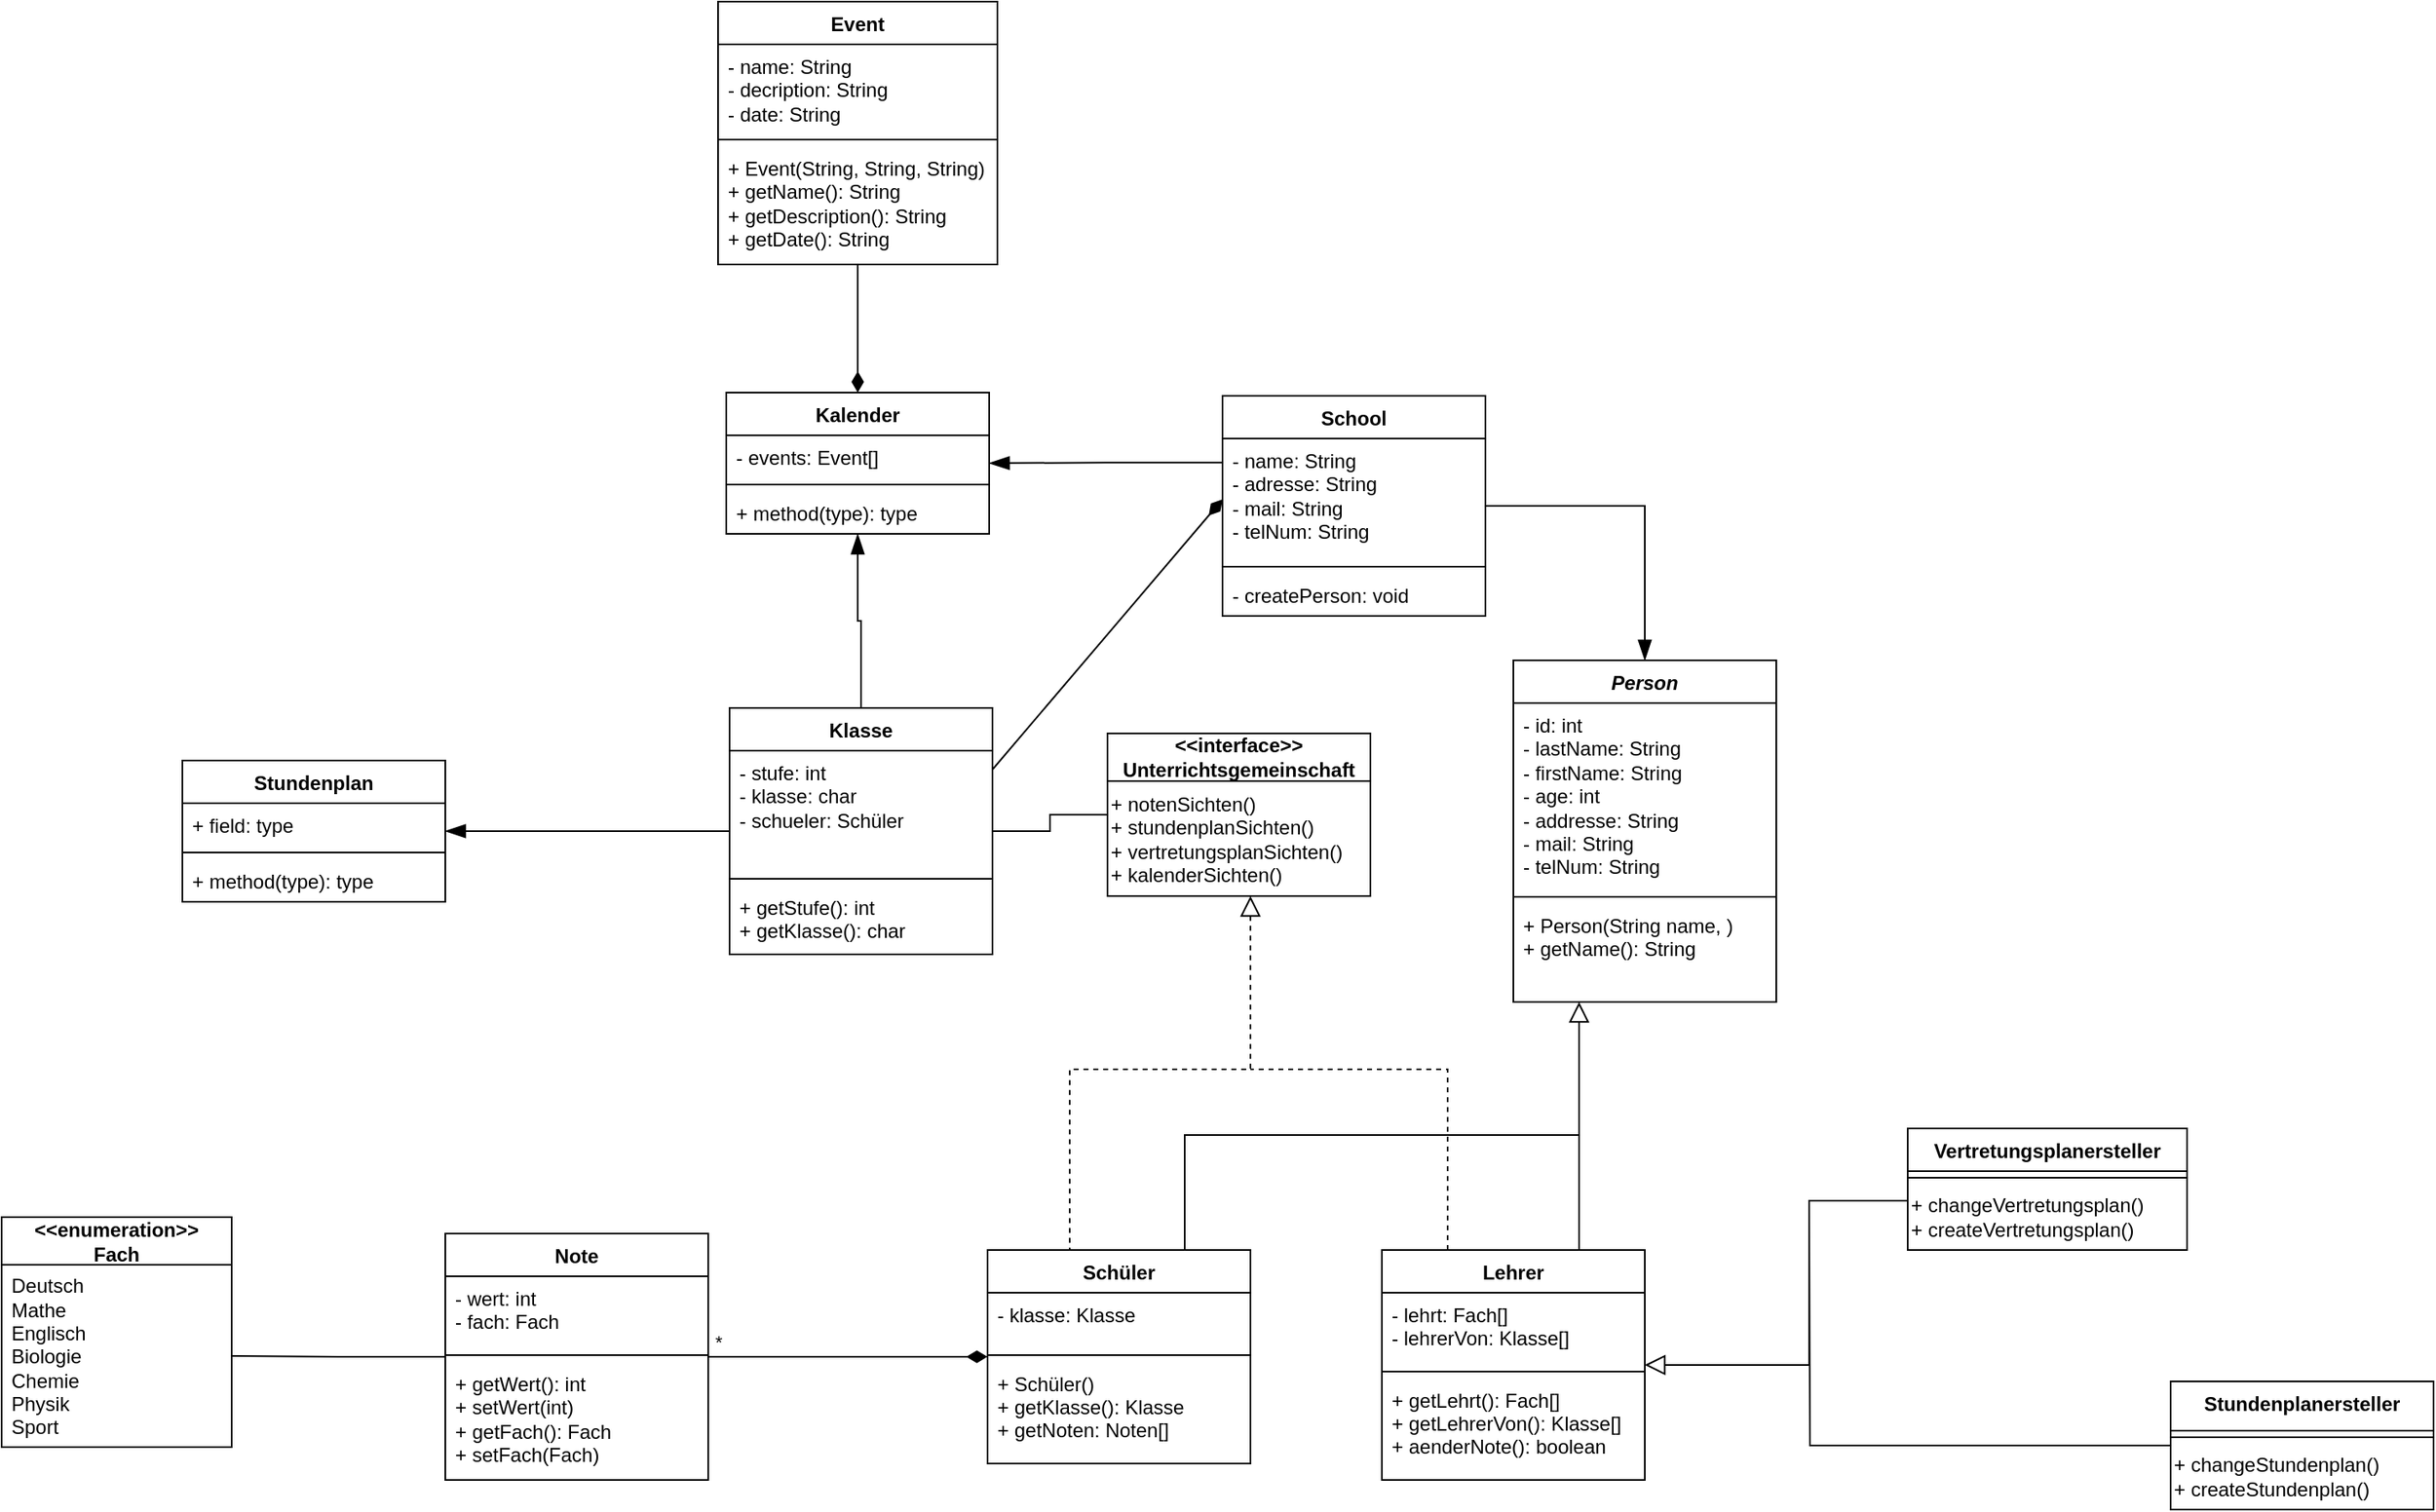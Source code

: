 <mxfile version="24.2.5" type="github">
  <diagram id="C5RBs43oDa-KdzZeNtuy" name="Page-1">
    <mxGraphModel dx="1634" dy="2759" grid="1" gridSize="10" guides="1" tooltips="1" connect="1" arrows="1" fold="1" page="1" pageScale="1" pageWidth="827" pageHeight="1169" math="0" shadow="0">
      <root>
        <mxCell id="WIyWlLk6GJQsqaUBKTNV-0" />
        <mxCell id="WIyWlLk6GJQsqaUBKTNV-1" parent="WIyWlLk6GJQsqaUBKTNV-0" />
        <mxCell id="5Cg1DQGmmBew_H07fwid-9" style="edgeStyle=orthogonalEdgeStyle;rounded=0;orthogonalLoop=1;jettySize=auto;html=1;entryX=1;entryY=0.5;entryDx=0;entryDy=0;endArrow=none;endFill=0;startArrow=diamondThin;startFill=1;startSize=10;" parent="WIyWlLk6GJQsqaUBKTNV-1" source="zkfFHV4jXpPFQw0GAbJ--0" target="rrHhDad-GqAPhSAh23OG-0" edge="1">
          <mxGeometry relative="1" as="geometry" />
        </mxCell>
        <mxCell id="5Cg1DQGmmBew_H07fwid-10" value="*" style="edgeLabel;html=1;align=center;verticalAlign=middle;resizable=0;points=[];" parent="5Cg1DQGmmBew_H07fwid-9" vertex="1" connectable="0">
          <mxGeometry x="0.87" y="-3" relative="1" as="geometry">
            <mxPoint x="-5" y="-6" as="offset" />
          </mxGeometry>
        </mxCell>
        <mxCell id="zkfFHV4jXpPFQw0GAbJ--0" value="Schüler" style="swimlane;fontStyle=1;align=center;verticalAlign=top;childLayout=stackLayout;horizontal=1;startSize=26;horizontalStack=0;resizeParent=1;resizeLast=0;collapsible=1;marginBottom=0;rounded=0;shadow=0;strokeWidth=1;" parent="WIyWlLk6GJQsqaUBKTNV-1" vertex="1">
          <mxGeometry x="-160" y="-840" width="160" height="130" as="geometry">
            <mxRectangle x="-160" y="-840" width="160" height="26" as="alternateBounds" />
          </mxGeometry>
        </mxCell>
        <mxCell id="zkfFHV4jXpPFQw0GAbJ--1" value="- klasse: Klasse&#xa;" style="text;align=left;verticalAlign=top;spacingLeft=4;spacingRight=4;overflow=hidden;rotatable=0;points=[[0,0.5],[1,0.5]];portConstraint=eastwest;" parent="zkfFHV4jXpPFQw0GAbJ--0" vertex="1">
          <mxGeometry y="26" width="160" height="34" as="geometry" />
        </mxCell>
        <mxCell id="zkfFHV4jXpPFQw0GAbJ--4" value="" style="line;html=1;strokeWidth=1;align=left;verticalAlign=middle;spacingTop=-1;spacingLeft=3;spacingRight=3;rotatable=0;labelPosition=right;points=[];portConstraint=eastwest;" parent="zkfFHV4jXpPFQw0GAbJ--0" vertex="1">
          <mxGeometry y="60" width="160" height="8" as="geometry" />
        </mxCell>
        <mxCell id="zkfFHV4jXpPFQw0GAbJ--5" value="+ Schüler()&#xa;+ getKlasse(): Klasse&#xa;+ getNoten: Noten[]" style="text;align=left;verticalAlign=top;spacingLeft=4;spacingRight=4;overflow=hidden;rotatable=0;points=[[0,0.5],[1,0.5]];portConstraint=eastwest;" parent="zkfFHV4jXpPFQw0GAbJ--0" vertex="1">
          <mxGeometry y="68" width="160" height="52" as="geometry" />
        </mxCell>
        <mxCell id="WbwawXartxjEZme_BU2b-23" style="edgeStyle=orthogonalEdgeStyle;rounded=0;orthogonalLoop=1;jettySize=auto;html=1;endArrow=block;endFill=0;endSize=10;entryX=1;entryY=0.5;entryDx=0;entryDy=0;" parent="WIyWlLk6GJQsqaUBKTNV-1" source="zkfFHV4jXpPFQw0GAbJ--6" target="zkfFHV4jXpPFQw0GAbJ--17" edge="1">
          <mxGeometry relative="1" as="geometry">
            <Array as="points">
              <mxPoint x="340" y="-870" />
              <mxPoint x="340" y="-770" />
            </Array>
            <mxPoint x="270" y="-770" as="targetPoint" />
          </mxGeometry>
        </mxCell>
        <mxCell id="zkfFHV4jXpPFQw0GAbJ--6" value="Vertretungsplanersteller&#xa;&#xa;" style="swimlane;fontStyle=1;align=center;verticalAlign=top;childLayout=stackLayout;horizontal=1;startSize=26;horizontalStack=0;resizeParent=1;resizeLast=0;collapsible=1;marginBottom=0;rounded=0;shadow=0;strokeWidth=1;" parent="WIyWlLk6GJQsqaUBKTNV-1" vertex="1">
          <mxGeometry x="400" y="-914" width="170" height="74" as="geometry">
            <mxRectangle x="130" y="380" width="160" height="26" as="alternateBounds" />
          </mxGeometry>
        </mxCell>
        <mxCell id="zkfFHV4jXpPFQw0GAbJ--9" value="" style="line;html=1;strokeWidth=1;align=left;verticalAlign=middle;spacingTop=-1;spacingLeft=3;spacingRight=3;rotatable=0;labelPosition=right;points=[];portConstraint=eastwest;" parent="zkfFHV4jXpPFQw0GAbJ--6" vertex="1">
          <mxGeometry y="26" width="170" height="8" as="geometry" />
        </mxCell>
        <mxCell id="WbwawXartxjEZme_BU2b-26" value="&lt;div align=&quot;left&quot;&gt;+ changeVertretungsplan()&lt;/div&gt;&lt;div align=&quot;left&quot;&gt;+ createVertretungsplan()&lt;/div&gt;" style="text;html=1;align=left;verticalAlign=middle;resizable=0;points=[];autosize=1;strokeColor=none;fillColor=none;" parent="zkfFHV4jXpPFQw0GAbJ--6" vertex="1">
          <mxGeometry y="34" width="170" height="40" as="geometry" />
        </mxCell>
        <mxCell id="WbwawXartxjEZme_BU2b-25" style="edgeStyle=orthogonalEdgeStyle;rounded=0;orthogonalLoop=1;jettySize=auto;html=1;endArrow=none;endFill=0;" parent="WIyWlLk6GJQsqaUBKTNV-1" source="zkfFHV4jXpPFQw0GAbJ--13" edge="1">
          <mxGeometry relative="1" as="geometry">
            <mxPoint x="340" y="-870" as="targetPoint" />
          </mxGeometry>
        </mxCell>
        <mxCell id="zkfFHV4jXpPFQw0GAbJ--13" value="Stundenplanersteller" style="swimlane;fontStyle=1;align=center;verticalAlign=top;childLayout=stackLayout;horizontal=1;startSize=30;horizontalStack=0;resizeParent=1;resizeLast=0;collapsible=1;marginBottom=0;rounded=0;shadow=0;strokeWidth=1;" parent="WIyWlLk6GJQsqaUBKTNV-1" vertex="1">
          <mxGeometry x="560" y="-760" width="160" height="78" as="geometry">
            <mxRectangle x="340" y="380" width="170" height="26" as="alternateBounds" />
          </mxGeometry>
        </mxCell>
        <mxCell id="zkfFHV4jXpPFQw0GAbJ--15" value="" style="line;html=1;strokeWidth=1;align=left;verticalAlign=middle;spacingTop=-1;spacingLeft=3;spacingRight=3;rotatable=0;labelPosition=right;points=[];portConstraint=eastwest;" parent="zkfFHV4jXpPFQw0GAbJ--13" vertex="1">
          <mxGeometry y="30" width="160" height="8" as="geometry" />
        </mxCell>
        <mxCell id="WbwawXartxjEZme_BU2b-27" value="&lt;div align=&quot;left&quot;&gt;+ changeStundenplan()&lt;/div&gt;&lt;div align=&quot;left&quot;&gt;+ createStundenplan()&lt;/div&gt;" style="text;html=1;align=left;verticalAlign=middle;resizable=0;points=[];autosize=1;strokeColor=none;fillColor=none;" parent="zkfFHV4jXpPFQw0GAbJ--13" vertex="1">
          <mxGeometry y="38" width="160" height="40" as="geometry" />
        </mxCell>
        <mxCell id="WbwawXartxjEZme_BU2b-21" style="edgeStyle=orthogonalEdgeStyle;rounded=0;orthogonalLoop=1;jettySize=auto;html=1;endArrow=none;endFill=0;dashed=1;" parent="WIyWlLk6GJQsqaUBKTNV-1" source="zkfFHV4jXpPFQw0GAbJ--17" edge="1">
          <mxGeometry relative="1" as="geometry">
            <mxPoint y="-950" as="targetPoint" />
            <Array as="points">
              <mxPoint x="120" y="-950" />
              <mxPoint x="70" y="-950" />
            </Array>
          </mxGeometry>
        </mxCell>
        <mxCell id="zkfFHV4jXpPFQw0GAbJ--17" value="Lehrer" style="swimlane;fontStyle=1;align=center;verticalAlign=top;childLayout=stackLayout;horizontal=1;startSize=26;horizontalStack=0;resizeParent=1;resizeLast=0;collapsible=1;marginBottom=0;rounded=0;shadow=0;strokeWidth=1;" parent="WIyWlLk6GJQsqaUBKTNV-1" vertex="1">
          <mxGeometry x="80" y="-840" width="160" height="140" as="geometry">
            <mxRectangle x="80" y="-840" width="160" height="26" as="alternateBounds" />
          </mxGeometry>
        </mxCell>
        <mxCell id="zkfFHV4jXpPFQw0GAbJ--18" value="- lehrt: Fach[]&#xa;- lehrerVon: Klasse[]&#xa;" style="text;align=left;verticalAlign=top;spacingLeft=4;spacingRight=4;overflow=hidden;rotatable=0;points=[[0,0.5],[1,0.5]];portConstraint=eastwest;" parent="zkfFHV4jXpPFQw0GAbJ--17" vertex="1">
          <mxGeometry y="26" width="160" height="44" as="geometry" />
        </mxCell>
        <mxCell id="zkfFHV4jXpPFQw0GAbJ--23" value="" style="line;html=1;strokeWidth=1;align=left;verticalAlign=middle;spacingTop=-1;spacingLeft=3;spacingRight=3;rotatable=0;labelPosition=right;points=[];portConstraint=eastwest;" parent="zkfFHV4jXpPFQw0GAbJ--17" vertex="1">
          <mxGeometry y="70" width="160" height="8" as="geometry" />
        </mxCell>
        <mxCell id="zkfFHV4jXpPFQw0GAbJ--24" value="+ getLehrt(): Fach[]&#xa;+ getLehrerVon(): Klasse[]&#xa;+ aenderNote(): boolean" style="text;align=left;verticalAlign=top;spacingLeft=4;spacingRight=4;overflow=hidden;rotatable=0;points=[[0,0.5],[1,0.5]];portConstraint=eastwest;" parent="zkfFHV4jXpPFQw0GAbJ--17" vertex="1">
          <mxGeometry y="78" width="160" height="62" as="geometry" />
        </mxCell>
        <mxCell id="WbwawXartxjEZme_BU2b-4" style="edgeStyle=orthogonalEdgeStyle;rounded=0;orthogonalLoop=1;jettySize=auto;html=1;entryX=1;entryY=0.5;entryDx=0;entryDy=0;endArrow=none;endFill=0;" parent="WIyWlLk6GJQsqaUBKTNV-1" source="rrHhDad-GqAPhSAh23OG-0" target="WbwawXartxjEZme_BU2b-3" edge="1">
          <mxGeometry relative="1" as="geometry" />
        </mxCell>
        <mxCell id="rrHhDad-GqAPhSAh23OG-0" value="Note" style="swimlane;fontStyle=1;align=center;verticalAlign=top;childLayout=stackLayout;horizontal=1;startSize=26;horizontalStack=0;resizeParent=1;resizeParentMax=0;resizeLast=0;collapsible=1;marginBottom=0;whiteSpace=wrap;html=1;" parent="WIyWlLk6GJQsqaUBKTNV-1" vertex="1">
          <mxGeometry x="-490" y="-850" width="160" height="150" as="geometry">
            <mxRectangle x="-490" y="-850" width="70" height="30" as="alternateBounds" />
          </mxGeometry>
        </mxCell>
        <mxCell id="rrHhDad-GqAPhSAh23OG-1" value="&lt;div&gt;- wert: int&lt;/div&gt;&lt;div&gt;- fach: Fach&lt;br&gt;&lt;/div&gt;" style="text;strokeColor=none;fillColor=none;align=left;verticalAlign=top;spacingLeft=4;spacingRight=4;overflow=hidden;rotatable=0;points=[[0,0.5],[1,0.5]];portConstraint=eastwest;whiteSpace=wrap;html=1;" parent="rrHhDad-GqAPhSAh23OG-0" vertex="1">
          <mxGeometry y="26" width="160" height="44" as="geometry" />
        </mxCell>
        <mxCell id="rrHhDad-GqAPhSAh23OG-2" value="" style="line;strokeWidth=1;fillColor=none;align=left;verticalAlign=middle;spacingTop=-1;spacingLeft=3;spacingRight=3;rotatable=0;labelPosition=right;points=[];portConstraint=eastwest;strokeColor=inherit;" parent="rrHhDad-GqAPhSAh23OG-0" vertex="1">
          <mxGeometry y="70" width="160" height="8" as="geometry" />
        </mxCell>
        <mxCell id="rrHhDad-GqAPhSAh23OG-3" value="&lt;div&gt;+ getWert(): int&lt;/div&gt;&lt;div&gt;+ setWert(int)&lt;/div&gt;&lt;div&gt;+ getFach(): Fach&lt;/div&gt;&lt;div&gt;+ setFach(Fach)&lt;br&gt;&lt;/div&gt;" style="text;strokeColor=none;fillColor=none;align=left;verticalAlign=top;spacingLeft=4;spacingRight=4;overflow=hidden;rotatable=0;points=[[0,0.5],[1,0.5]];portConstraint=eastwest;whiteSpace=wrap;html=1;" parent="rrHhDad-GqAPhSAh23OG-0" vertex="1">
          <mxGeometry y="78" width="160" height="72" as="geometry" />
        </mxCell>
        <mxCell id="5Cg1DQGmmBew_H07fwid-13" style="edgeStyle=orthogonalEdgeStyle;rounded=0;orthogonalLoop=1;jettySize=auto;html=1;entryX=1;entryY=0.5;entryDx=0;entryDy=0;endArrow=blockThin;endFill=1;endSize=10;exitX=0.003;exitY=0.197;exitDx=0;exitDy=0;exitPerimeter=0;" parent="WIyWlLk6GJQsqaUBKTNV-1" source="rrHhDad-GqAPhSAh23OG-5" target="rrHhDad-GqAPhSAh23OG-12" edge="1">
          <mxGeometry relative="1" as="geometry" />
        </mxCell>
        <mxCell id="5Cg1DQGmmBew_H07fwid-23" style="edgeStyle=orthogonalEdgeStyle;rounded=0;orthogonalLoop=1;jettySize=auto;html=1;entryX=0.5;entryY=0;entryDx=0;entryDy=0;strokeColor=default;align=center;verticalAlign=middle;fontFamily=Helvetica;fontSize=11;fontColor=default;labelBackgroundColor=default;endArrow=blockThin;endFill=1;endSize=10;" parent="WIyWlLk6GJQsqaUBKTNV-1" source="rrHhDad-GqAPhSAh23OG-4" target="rrHhDad-GqAPhSAh23OG-32" edge="1">
          <mxGeometry relative="1" as="geometry" />
        </mxCell>
        <mxCell id="5Cg1DQGmmBew_H07fwid-24" style="rounded=0;orthogonalLoop=1;jettySize=auto;html=1;entryX=1;entryY=0.25;entryDx=0;entryDy=0;strokeColor=default;align=center;verticalAlign=middle;fontFamily=Helvetica;fontSize=11;fontColor=default;labelBackgroundColor=default;endArrow=none;endFill=0;endSize=10;startSize=10;startArrow=diamondThin;startFill=1;exitX=0;exitY=0.5;exitDx=0;exitDy=0;" parent="WIyWlLk6GJQsqaUBKTNV-1" source="rrHhDad-GqAPhSAh23OG-5" target="rrHhDad-GqAPhSAh23OG-8" edge="1">
          <mxGeometry relative="1" as="geometry" />
        </mxCell>
        <mxCell id="rrHhDad-GqAPhSAh23OG-4" value="School" style="swimlane;fontStyle=1;align=center;verticalAlign=top;childLayout=stackLayout;horizontal=1;startSize=26;horizontalStack=0;resizeParent=1;resizeParentMax=0;resizeLast=0;collapsible=1;marginBottom=0;whiteSpace=wrap;html=1;" parent="WIyWlLk6GJQsqaUBKTNV-1" vertex="1">
          <mxGeometry x="-17" y="-1360" width="160" height="134" as="geometry">
            <mxRectangle x="-17" y="-1360" width="80" height="30" as="alternateBounds" />
          </mxGeometry>
        </mxCell>
        <mxCell id="rrHhDad-GqAPhSAh23OG-5" value="- name: String&lt;div&gt;- adresse: String&lt;/div&gt;&lt;div&gt;- mail: String&lt;/div&gt;&lt;div&gt;- telNum: String&lt;/div&gt;" style="text;strokeColor=none;fillColor=none;align=left;verticalAlign=top;spacingLeft=4;spacingRight=4;overflow=hidden;rotatable=0;points=[[0,0.5],[1,0.5]];portConstraint=eastwest;whiteSpace=wrap;html=1;" parent="rrHhDad-GqAPhSAh23OG-4" vertex="1">
          <mxGeometry y="26" width="160" height="74" as="geometry" />
        </mxCell>
        <mxCell id="rrHhDad-GqAPhSAh23OG-6" value="" style="line;strokeWidth=1;fillColor=none;align=left;verticalAlign=middle;spacingTop=-1;spacingLeft=3;spacingRight=3;rotatable=0;labelPosition=right;points=[];portConstraint=eastwest;strokeColor=inherit;" parent="rrHhDad-GqAPhSAh23OG-4" vertex="1">
          <mxGeometry y="100" width="160" height="8" as="geometry" />
        </mxCell>
        <mxCell id="rrHhDad-GqAPhSAh23OG-7" value="- createPerson: void" style="text;strokeColor=none;fillColor=none;align=left;verticalAlign=top;spacingLeft=4;spacingRight=4;overflow=hidden;rotatable=0;points=[[0,0.5],[1,0.5]];portConstraint=eastwest;whiteSpace=wrap;html=1;" parent="rrHhDad-GqAPhSAh23OG-4" vertex="1">
          <mxGeometry y="108" width="160" height="26" as="geometry" />
        </mxCell>
        <mxCell id="5Cg1DQGmmBew_H07fwid-14" style="edgeStyle=orthogonalEdgeStyle;rounded=0;orthogonalLoop=1;jettySize=auto;html=1;entryX=0.5;entryY=1;entryDx=0;entryDy=0;endArrow=blockThin;endFill=1;endSize=10;" parent="WIyWlLk6GJQsqaUBKTNV-1" source="rrHhDad-GqAPhSAh23OG-8" target="rrHhDad-GqAPhSAh23OG-12" edge="1">
          <mxGeometry relative="1" as="geometry" />
        </mxCell>
        <mxCell id="5Cg1DQGmmBew_H07fwid-16" style="edgeStyle=orthogonalEdgeStyle;rounded=0;orthogonalLoop=1;jettySize=auto;html=1;entryX=1;entryY=0.5;entryDx=0;entryDy=0;endArrow=blockThin;endFill=1;endSize=10;" parent="WIyWlLk6GJQsqaUBKTNV-1" source="rrHhDad-GqAPhSAh23OG-8" target="rrHhDad-GqAPhSAh23OG-24" edge="1">
          <mxGeometry relative="1" as="geometry" />
        </mxCell>
        <mxCell id="rrHhDad-GqAPhSAh23OG-8" value="Klasse" style="swimlane;fontStyle=1;align=center;verticalAlign=top;childLayout=stackLayout;horizontal=1;startSize=26;horizontalStack=0;resizeParent=1;resizeParentMax=0;resizeLast=0;collapsible=1;marginBottom=0;whiteSpace=wrap;html=1;" parent="WIyWlLk6GJQsqaUBKTNV-1" vertex="1">
          <mxGeometry x="-317" y="-1170" width="160" height="150" as="geometry">
            <mxRectangle x="-317" y="-1170" width="80" height="30" as="alternateBounds" />
          </mxGeometry>
        </mxCell>
        <mxCell id="rrHhDad-GqAPhSAh23OG-9" value="&lt;div&gt;- stufe: int&lt;/div&gt;- klasse: char&lt;div&gt;- schueler: Schüler&lt;/div&gt;" style="text;strokeColor=none;fillColor=none;align=left;verticalAlign=top;spacingLeft=4;spacingRight=4;overflow=hidden;rotatable=0;points=[[0,0.5],[1,0.5]];portConstraint=eastwest;whiteSpace=wrap;html=1;" parent="rrHhDad-GqAPhSAh23OG-8" vertex="1">
          <mxGeometry y="26" width="160" height="74" as="geometry" />
        </mxCell>
        <mxCell id="rrHhDad-GqAPhSAh23OG-10" value="" style="line;strokeWidth=1;fillColor=none;align=left;verticalAlign=middle;spacingTop=-1;spacingLeft=3;spacingRight=3;rotatable=0;labelPosition=right;points=[];portConstraint=eastwest;strokeColor=inherit;" parent="rrHhDad-GqAPhSAh23OG-8" vertex="1">
          <mxGeometry y="100" width="160" height="8" as="geometry" />
        </mxCell>
        <mxCell id="rrHhDad-GqAPhSAh23OG-11" value="&lt;div&gt;+ getStufe(): int&lt;/div&gt;&lt;div&gt;+ getKlasse(): char&lt;br&gt;&lt;/div&gt;" style="text;strokeColor=none;fillColor=none;align=left;verticalAlign=top;spacingLeft=4;spacingRight=4;overflow=hidden;rotatable=0;points=[[0,0.5],[1,0.5]];portConstraint=eastwest;whiteSpace=wrap;html=1;" parent="rrHhDad-GqAPhSAh23OG-8" vertex="1">
          <mxGeometry y="108" width="160" height="42" as="geometry" />
        </mxCell>
        <mxCell id="rrHhDad-GqAPhSAh23OG-12" value="Kalender&lt;div&gt;&lt;br&gt;&lt;/div&gt;" style="swimlane;fontStyle=1;align=center;verticalAlign=top;childLayout=stackLayout;horizontal=1;startSize=26;horizontalStack=0;resizeParent=1;resizeParentMax=0;resizeLast=0;collapsible=1;marginBottom=0;whiteSpace=wrap;html=1;" parent="WIyWlLk6GJQsqaUBKTNV-1" vertex="1">
          <mxGeometry x="-319" y="-1362" width="160" height="86" as="geometry">
            <mxRectangle x="-460" y="-1386" width="90" height="40" as="alternateBounds" />
          </mxGeometry>
        </mxCell>
        <mxCell id="rrHhDad-GqAPhSAh23OG-13" value="- events: Event[]" style="text;strokeColor=none;fillColor=none;align=left;verticalAlign=top;spacingLeft=4;spacingRight=4;overflow=hidden;rotatable=0;points=[[0,0.5],[1,0.5]];portConstraint=eastwest;whiteSpace=wrap;html=1;" parent="rrHhDad-GqAPhSAh23OG-12" vertex="1">
          <mxGeometry y="26" width="160" height="26" as="geometry" />
        </mxCell>
        <mxCell id="rrHhDad-GqAPhSAh23OG-14" value="" style="line;strokeWidth=1;fillColor=none;align=left;verticalAlign=middle;spacingTop=-1;spacingLeft=3;spacingRight=3;rotatable=0;labelPosition=right;points=[];portConstraint=eastwest;strokeColor=inherit;" parent="rrHhDad-GqAPhSAh23OG-12" vertex="1">
          <mxGeometry y="52" width="160" height="8" as="geometry" />
        </mxCell>
        <mxCell id="rrHhDad-GqAPhSAh23OG-15" value="+ method(type): type" style="text;strokeColor=none;fillColor=none;align=left;verticalAlign=top;spacingLeft=4;spacingRight=4;overflow=hidden;rotatable=0;points=[[0,0.5],[1,0.5]];portConstraint=eastwest;whiteSpace=wrap;html=1;" parent="rrHhDad-GqAPhSAh23OG-12" vertex="1">
          <mxGeometry y="60" width="160" height="26" as="geometry" />
        </mxCell>
        <mxCell id="rrHhDad-GqAPhSAh23OG-24" value="Stundenplan" style="swimlane;fontStyle=1;align=center;verticalAlign=top;childLayout=stackLayout;horizontal=1;startSize=26;horizontalStack=0;resizeParent=1;resizeParentMax=0;resizeLast=0;collapsible=1;marginBottom=0;whiteSpace=wrap;html=1;" parent="WIyWlLk6GJQsqaUBKTNV-1" vertex="1">
          <mxGeometry x="-650" y="-1138" width="160" height="86" as="geometry">
            <mxRectangle x="-510" y="-1158" width="110" height="30" as="alternateBounds" />
          </mxGeometry>
        </mxCell>
        <mxCell id="rrHhDad-GqAPhSAh23OG-25" value="+ field: type" style="text;strokeColor=none;fillColor=none;align=left;verticalAlign=top;spacingLeft=4;spacingRight=4;overflow=hidden;rotatable=0;points=[[0,0.5],[1,0.5]];portConstraint=eastwest;whiteSpace=wrap;html=1;" parent="rrHhDad-GqAPhSAh23OG-24" vertex="1">
          <mxGeometry y="26" width="160" height="26" as="geometry" />
        </mxCell>
        <mxCell id="rrHhDad-GqAPhSAh23OG-26" value="" style="line;strokeWidth=1;fillColor=none;align=left;verticalAlign=middle;spacingTop=-1;spacingLeft=3;spacingRight=3;rotatable=0;labelPosition=right;points=[];portConstraint=eastwest;strokeColor=inherit;" parent="rrHhDad-GqAPhSAh23OG-24" vertex="1">
          <mxGeometry y="52" width="160" height="8" as="geometry" />
        </mxCell>
        <mxCell id="rrHhDad-GqAPhSAh23OG-27" value="+ method(type): type" style="text;strokeColor=none;fillColor=none;align=left;verticalAlign=top;spacingLeft=4;spacingRight=4;overflow=hidden;rotatable=0;points=[[0,0.5],[1,0.5]];portConstraint=eastwest;whiteSpace=wrap;html=1;" parent="rrHhDad-GqAPhSAh23OG-24" vertex="1">
          <mxGeometry y="60" width="160" height="26" as="geometry" />
        </mxCell>
        <mxCell id="5Cg1DQGmmBew_H07fwid-21" style="edgeStyle=orthogonalEdgeStyle;rounded=0;orthogonalLoop=1;jettySize=auto;html=1;entryX=0.75;entryY=0;entryDx=0;entryDy=0;strokeColor=default;align=center;verticalAlign=middle;fontFamily=Helvetica;fontSize=11;fontColor=default;labelBackgroundColor=default;endArrow=none;endFill=0;endSize=10;" parent="WIyWlLk6GJQsqaUBKTNV-1" target="zkfFHV4jXpPFQw0GAbJ--17" edge="1">
          <mxGeometry relative="1" as="geometry">
            <mxPoint x="200" y="-950" as="sourcePoint" />
            <Array as="points">
              <mxPoint x="200" y="-960" />
              <mxPoint x="200" y="-960" />
            </Array>
          </mxGeometry>
        </mxCell>
        <mxCell id="5Cg1DQGmmBew_H07fwid-22" style="edgeStyle=orthogonalEdgeStyle;rounded=0;orthogonalLoop=1;jettySize=auto;html=1;entryX=0.75;entryY=0;entryDx=0;entryDy=0;strokeColor=default;align=center;verticalAlign=middle;fontFamily=Helvetica;fontSize=11;fontColor=default;labelBackgroundColor=default;endArrow=none;endFill=0;endSize=10;startArrow=block;startFill=0;startSize=10;exitX=0.25;exitY=1;exitDx=0;exitDy=0;" parent="WIyWlLk6GJQsqaUBKTNV-1" source="rrHhDad-GqAPhSAh23OG-32" target="zkfFHV4jXpPFQw0GAbJ--0" edge="1">
          <mxGeometry relative="1" as="geometry">
            <mxPoint x="200" y="-980" as="sourcePoint" />
            <Array as="points">
              <mxPoint x="200" y="-910" />
              <mxPoint x="-40" y="-910" />
            </Array>
          </mxGeometry>
        </mxCell>
        <mxCell id="rrHhDad-GqAPhSAh23OG-32" value="&lt;i&gt;Person&lt;/i&gt;" style="swimlane;fontStyle=1;align=center;verticalAlign=top;childLayout=stackLayout;horizontal=1;startSize=26;horizontalStack=0;resizeParent=1;resizeParentMax=0;resizeLast=0;collapsible=1;marginBottom=0;whiteSpace=wrap;html=1;" parent="WIyWlLk6GJQsqaUBKTNV-1" vertex="1">
          <mxGeometry x="160" y="-1199" width="160" height="208" as="geometry">
            <mxRectangle x="160" y="-1199" width="80" height="30" as="alternateBounds" />
          </mxGeometry>
        </mxCell>
        <mxCell id="rrHhDad-GqAPhSAh23OG-33" value="&lt;div&gt;- id: int&lt;br&gt;&lt;/div&gt;- lastName: String&lt;div&gt;- firstName: String&lt;br&gt;&lt;div&gt;- age: int&lt;/div&gt;&lt;div&gt;- addresse: String&lt;/div&gt;&lt;div&gt;- mail: String&lt;/div&gt;&lt;div&gt;- telNum: String&lt;/div&gt;&lt;div&gt;&lt;br&gt;&lt;/div&gt;&lt;/div&gt;" style="text;strokeColor=none;fillColor=none;align=left;verticalAlign=top;spacingLeft=4;spacingRight=4;overflow=hidden;rotatable=0;points=[[0,0.5],[1,0.5]];portConstraint=eastwest;whiteSpace=wrap;html=1;" parent="rrHhDad-GqAPhSAh23OG-32" vertex="1">
          <mxGeometry y="26" width="160" height="114" as="geometry" />
        </mxCell>
        <mxCell id="rrHhDad-GqAPhSAh23OG-34" value="" style="line;strokeWidth=1;fillColor=none;align=left;verticalAlign=middle;spacingTop=-1;spacingLeft=3;spacingRight=3;rotatable=0;labelPosition=right;points=[];portConstraint=eastwest;strokeColor=inherit;" parent="rrHhDad-GqAPhSAh23OG-32" vertex="1">
          <mxGeometry y="140" width="160" height="8" as="geometry" />
        </mxCell>
        <mxCell id="rrHhDad-GqAPhSAh23OG-35" value="&lt;div&gt;+ Person(String name, )&lt;/div&gt;&lt;div&gt;+ getName(): String&lt;br&gt;&lt;/div&gt;" style="text;strokeColor=none;fillColor=none;align=left;verticalAlign=top;spacingLeft=4;spacingRight=4;overflow=hidden;rotatable=0;points=[[0,0.5],[1,0.5]];portConstraint=eastwest;whiteSpace=wrap;html=1;" parent="rrHhDad-GqAPhSAh23OG-32" vertex="1">
          <mxGeometry y="148" width="160" height="60" as="geometry" />
        </mxCell>
        <mxCell id="WbwawXartxjEZme_BU2b-1" value="&lt;div&gt;&amp;lt;&amp;lt;enumeration&amp;gt;&amp;gt;&lt;br&gt;&lt;/div&gt;&lt;div&gt;Fach&lt;/div&gt;" style="swimlane;fontStyle=1;align=center;verticalAlign=middle;childLayout=stackLayout;horizontal=1;startSize=29;horizontalStack=0;resizeParent=1;resizeParentMax=0;resizeLast=0;collapsible=0;marginBottom=0;html=1;whiteSpace=wrap;" parent="WIyWlLk6GJQsqaUBKTNV-1" vertex="1">
          <mxGeometry x="-760" y="-860" width="140" height="140" as="geometry" />
        </mxCell>
        <mxCell id="WbwawXartxjEZme_BU2b-3" value="&lt;div&gt;Deutsch&lt;/div&gt;&lt;div&gt;Mathe&lt;/div&gt;&lt;div&gt;Englisch&lt;/div&gt;&lt;div&gt;Biologie&lt;/div&gt;&lt;div&gt;Chemie&lt;/div&gt;&lt;div&gt;Physik&lt;/div&gt;&lt;div&gt;Sport&lt;br&gt;&lt;/div&gt;" style="text;html=1;strokeColor=none;fillColor=none;align=left;verticalAlign=middle;spacingLeft=4;spacingRight=4;overflow=hidden;rotatable=0;points=[[0,0.5],[1,0.5]];portConstraint=eastwest;whiteSpace=wrap;" parent="WbwawXartxjEZme_BU2b-1" vertex="1">
          <mxGeometry y="29" width="140" height="111" as="geometry" />
        </mxCell>
        <mxCell id="WbwawXartxjEZme_BU2b-16" style="edgeStyle=orthogonalEdgeStyle;rounded=0;orthogonalLoop=1;jettySize=auto;html=1;entryX=0.5;entryY=0;entryDx=0;entryDy=0;endArrow=none;endFill=0;startArrow=block;startFill=0;startSize=10;dashed=1;" parent="WIyWlLk6GJQsqaUBKTNV-1" source="WbwawXartxjEZme_BU2b-9" target="zkfFHV4jXpPFQw0GAbJ--0" edge="1">
          <mxGeometry relative="1" as="geometry">
            <Array as="points">
              <mxPoint y="-950" />
              <mxPoint x="-110" y="-950" />
              <mxPoint x="-110" y="-840" />
            </Array>
          </mxGeometry>
        </mxCell>
        <mxCell id="5Cg1DQGmmBew_H07fwid-18" style="edgeStyle=orthogonalEdgeStyle;rounded=0;orthogonalLoop=1;jettySize=auto;html=1;entryX=1;entryY=0.5;entryDx=0;entryDy=0;endArrow=none;endFill=0;" parent="WIyWlLk6GJQsqaUBKTNV-1" source="WbwawXartxjEZme_BU2b-9" target="rrHhDad-GqAPhSAh23OG-8" edge="1">
          <mxGeometry relative="1" as="geometry" />
        </mxCell>
        <mxCell id="WbwawXartxjEZme_BU2b-9" value="&lt;div&gt;&amp;lt;&amp;lt;interface&amp;gt;&amp;gt;&lt;br&gt;&lt;/div&gt;&lt;div&gt;Unterrichtsgemeinschaft&lt;/div&gt;" style="swimlane;fontStyle=1;align=center;verticalAlign=middle;childLayout=stackLayout;horizontal=1;startSize=29;horizontalStack=0;resizeParent=1;resizeParentMax=0;resizeLast=0;collapsible=0;marginBottom=0;html=1;whiteSpace=wrap;" parent="WIyWlLk6GJQsqaUBKTNV-1" vertex="1">
          <mxGeometry x="-87" y="-1154.5" width="160" height="99" as="geometry" />
        </mxCell>
        <mxCell id="WbwawXartxjEZme_BU2b-11" value="&lt;div align=&quot;left&quot;&gt;+ notenSichten()&lt;br&gt;&lt;/div&gt;&lt;div align=&quot;left&quot;&gt;+ stundenplanSichten()&lt;/div&gt;&lt;div align=&quot;left&quot;&gt;+ vertretungsplanSichten()&lt;/div&gt;&lt;div align=&quot;left&quot;&gt;+ kalenderSichten()&lt;/div&gt;" style="text;html=1;align=left;verticalAlign=middle;resizable=0;points=[];autosize=1;strokeColor=none;fillColor=none;" parent="WbwawXartxjEZme_BU2b-9" vertex="1">
          <mxGeometry y="29" width="160" height="70" as="geometry" />
        </mxCell>
        <mxCell id="TpZP8rz3wwjgJjstvNqO-0" style="edgeStyle=orthogonalEdgeStyle;rounded=0;orthogonalLoop=1;jettySize=auto;html=1;entryX=0.5;entryY=0;entryDx=0;entryDy=0;endArrow=diamondThin;endFill=1;endSize=10;startSize=10;startArrow=none;startFill=0;" edge="1" parent="WIyWlLk6GJQsqaUBKTNV-1" source="5Cg1DQGmmBew_H07fwid-25" target="rrHhDad-GqAPhSAh23OG-12">
          <mxGeometry relative="1" as="geometry" />
        </mxCell>
        <mxCell id="5Cg1DQGmmBew_H07fwid-25" value="&lt;div&gt;Event&lt;/div&gt;" style="swimlane;fontStyle=1;align=center;verticalAlign=top;childLayout=stackLayout;horizontal=1;startSize=26;horizontalStack=0;resizeParent=1;resizeParentMax=0;resizeLast=0;collapsible=1;marginBottom=0;whiteSpace=wrap;html=1;" parent="WIyWlLk6GJQsqaUBKTNV-1" vertex="1">
          <mxGeometry x="-324" y="-1600" width="170" height="160" as="geometry">
            <mxRectangle x="-460" y="-1386" width="90" height="40" as="alternateBounds" />
          </mxGeometry>
        </mxCell>
        <mxCell id="5Cg1DQGmmBew_H07fwid-26" value="- name: String&lt;div&gt;- decription: String&lt;/div&gt;&lt;div&gt;- date: String&lt;/div&gt;" style="text;strokeColor=none;fillColor=none;align=left;verticalAlign=top;spacingLeft=4;spacingRight=4;overflow=hidden;rotatable=0;points=[[0,0.5],[1,0.5]];portConstraint=eastwest;whiteSpace=wrap;html=1;" parent="5Cg1DQGmmBew_H07fwid-25" vertex="1">
          <mxGeometry y="26" width="170" height="54" as="geometry" />
        </mxCell>
        <mxCell id="5Cg1DQGmmBew_H07fwid-27" value="" style="line;strokeWidth=1;fillColor=none;align=left;verticalAlign=middle;spacingTop=-1;spacingLeft=3;spacingRight=3;rotatable=0;labelPosition=right;points=[];portConstraint=eastwest;strokeColor=inherit;" parent="5Cg1DQGmmBew_H07fwid-25" vertex="1">
          <mxGeometry y="80" width="170" height="8" as="geometry" />
        </mxCell>
        <mxCell id="5Cg1DQGmmBew_H07fwid-28" value="&lt;div&gt;+ Event(String, String, String)&lt;/div&gt;&lt;div&gt;+ getName(): String&lt;/div&gt;&lt;div&gt;+ getDescription(): String&lt;/div&gt;&lt;div&gt;+ getDate(): String&lt;br&gt;&lt;/div&gt;" style="text;strokeColor=none;fillColor=none;align=left;verticalAlign=top;spacingLeft=4;spacingRight=4;overflow=hidden;rotatable=0;points=[[0,0.5],[1,0.5]];portConstraint=eastwest;whiteSpace=wrap;html=1;" parent="5Cg1DQGmmBew_H07fwid-25" vertex="1">
          <mxGeometry y="88" width="170" height="72" as="geometry" />
        </mxCell>
      </root>
    </mxGraphModel>
  </diagram>
</mxfile>
